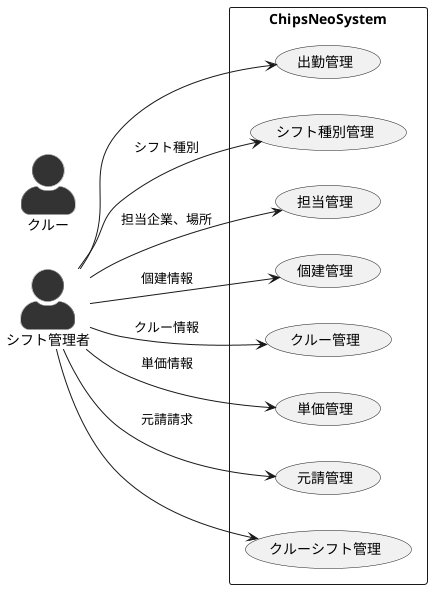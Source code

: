 @startuml シフト管理者

left to right direction
skinparam actorStyle awesome
skinparam actor {
    BackgroundColor #333333
    BorderColor #999999
}
actor シフト管理者 as manager
actor クルー as crew

rectangle ChipsNeoSystem {
    usecase "出勤管理" as attendance
    usecase "シフト種別管理" as type
    usecase "担当管理" as charge
    usecase "個建管理" as individual
    usecase "クルー管理" as crew_manage
    usecase "単価管理" as unit_cost
    usecase "元請管理" as prime_contractor
    usecase "クルーシフト管理" as crew_shift
}

manager --> attendance
manager --> type :シフト種別
manager --> charge :担当企業、場所
manager --> individual :個建情報
manager --> crew_manage :クルー情報
manager --> unit_cost :単価情報
manager --> prime_contractor :元請請求
manager --> crew_shift



@enduml
